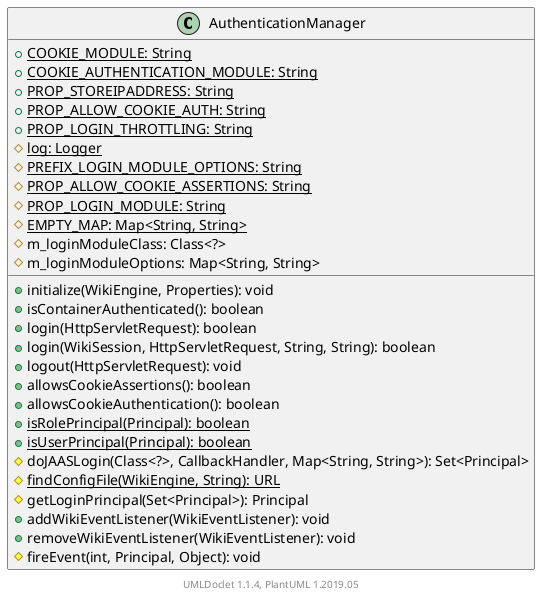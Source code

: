 @startuml

    class AuthenticationManager [[AuthenticationManager.html]] {
        {static} +COOKIE_MODULE: String
        {static} +COOKIE_AUTHENTICATION_MODULE: String
        {static} +PROP_STOREIPADDRESS: String
        {static} +PROP_ALLOW_COOKIE_AUTH: String
        {static} +PROP_LOGIN_THROTTLING: String
        {static} #log: Logger
        {static} #PREFIX_LOGIN_MODULE_OPTIONS: String
        {static} #PROP_ALLOW_COOKIE_ASSERTIONS: String
        {static} #PROP_LOGIN_MODULE: String
        {static} #EMPTY_MAP: Map<String, String>
        #m_loginModuleClass: Class<?>
        #m_loginModuleOptions: Map<String, String>
        +initialize(WikiEngine, Properties): void
        +isContainerAuthenticated(): boolean
        +login(HttpServletRequest): boolean
        +login(WikiSession, HttpServletRequest, String, String): boolean
        +logout(HttpServletRequest): void
        +allowsCookieAssertions(): boolean
        +allowsCookieAuthentication(): boolean
        {static} +isRolePrincipal(Principal): boolean
        {static} +isUserPrincipal(Principal): boolean
        #doJAASLogin(Class<?>, CallbackHandler, Map<String, String>): Set<Principal>
        {static} #findConfigFile(WikiEngine, String): URL
        #getLoginPrincipal(Set<Principal>): Principal
        +addWikiEventListener(WikiEventListener): void
        +removeWikiEventListener(WikiEventListener): void
        #fireEvent(int, Principal, Object): void
    }


    center footer UMLDoclet 1.1.4, PlantUML 1.2019.05
@enduml

